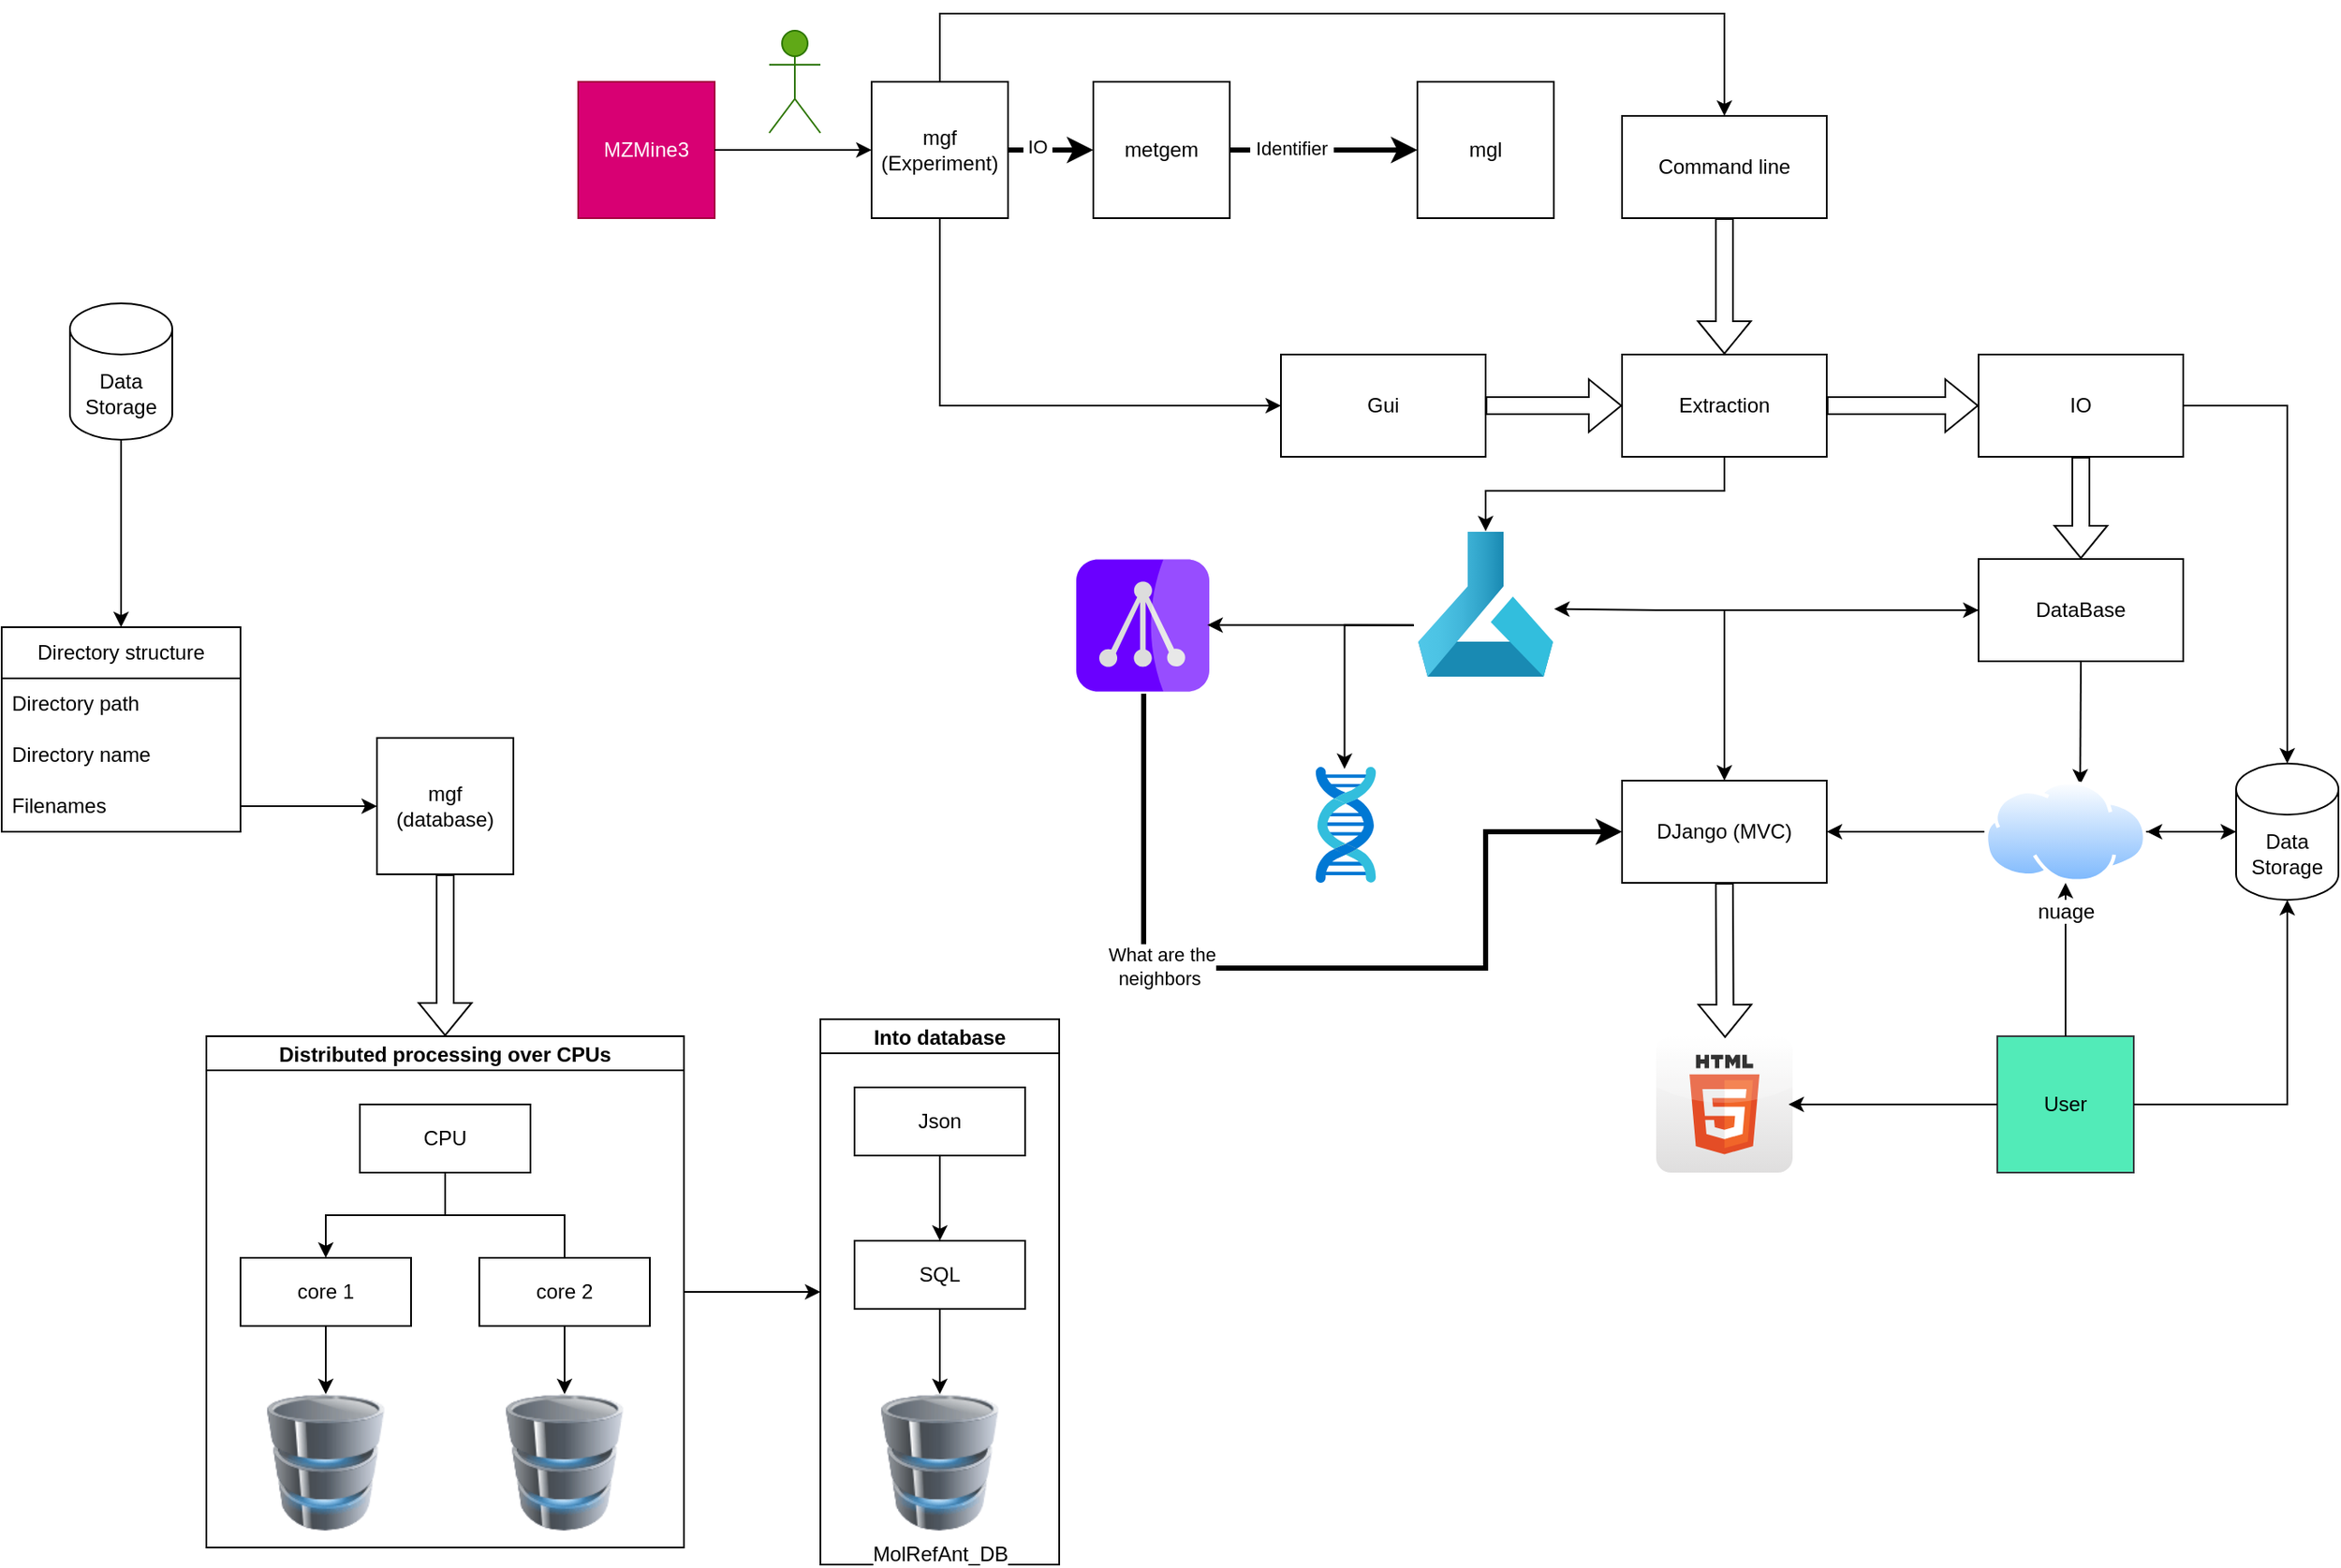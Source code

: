 <mxfile version="20.5.3" type="embed"><diagram id="FKZHlc19pE2KSnj5BncG" name="Page-1"><mxGraphModel dx="2912" dy="1090" grid="1" gridSize="10" guides="1" tooltips="1" connect="1" arrows="1" fold="1" page="1" pageScale="1" pageWidth="850" pageHeight="1100" math="0" shadow="0"><root><mxCell id="0"/><mxCell id="1" parent="0"/><mxCell id="2" value="Gui" style="rounded=0;whiteSpace=wrap;html=1;" parent="1" vertex="1"><mxGeometry x="200" y="280" width="120" height="60" as="geometry"/></mxCell><mxCell id="3" value="Extraction" style="rounded=0;whiteSpace=wrap;html=1;" parent="1" vertex="1"><mxGeometry x="400" y="280" width="120" height="60" as="geometry"/></mxCell><mxCell id="4" value="DataBase" style="rounded=0;whiteSpace=wrap;html=1;" parent="1" vertex="1"><mxGeometry x="609" y="400" width="120" height="60" as="geometry"/></mxCell><mxCell id="5" value="IO" style="rounded=0;whiteSpace=wrap;html=1;" parent="1" vertex="1"><mxGeometry x="609" y="280" width="120" height="60" as="geometry"/></mxCell><mxCell id="6" value="" style="shape=flexArrow;endArrow=classic;html=1;rounded=0;exitX=1;exitY=0.5;exitDx=0;exitDy=0;entryX=0;entryY=0.5;entryDx=0;entryDy=0;" parent="1" source="2" target="3" edge="1"><mxGeometry width="50" height="50" relative="1" as="geometry"><mxPoint x="480" y="440" as="sourcePoint"/><mxPoint x="530" y="390" as="targetPoint"/></mxGeometry></mxCell><mxCell id="7" value="" style="shape=flexArrow;endArrow=classic;html=1;rounded=0;exitX=1;exitY=0.5;exitDx=0;exitDy=0;entryX=0;entryY=0.5;entryDx=0;entryDy=0;" parent="1" source="3" target="5" edge="1"><mxGeometry width="50" height="50" relative="1" as="geometry"><mxPoint x="480" y="440" as="sourcePoint"/><mxPoint x="530" y="390" as="targetPoint"/></mxGeometry></mxCell><mxCell id="8" value="" style="shape=flexArrow;endArrow=classic;html=1;rounded=0;exitX=0.5;exitY=1;exitDx=0;exitDy=0;entryX=0.5;entryY=0;entryDx=0;entryDy=0;" parent="1" source="5" target="4" edge="1"><mxGeometry width="50" height="50" relative="1" as="geometry"><mxPoint x="480" y="440" as="sourcePoint"/><mxPoint x="530" y="390" as="targetPoint"/></mxGeometry></mxCell><mxCell id="9" value="Command line" style="rounded=0;whiteSpace=wrap;html=1;" parent="1" vertex="1"><mxGeometry x="400" y="140" width="120" height="60" as="geometry"/></mxCell><mxCell id="10" value="" style="shape=flexArrow;endArrow=classic;html=1;rounded=0;exitX=0.5;exitY=1;exitDx=0;exitDy=0;entryX=0.5;entryY=0;entryDx=0;entryDy=0;" parent="1" source="9" target="3" edge="1"><mxGeometry width="50" height="50" relative="1" as="geometry"><mxPoint x="480" y="340" as="sourcePoint"/><mxPoint x="530" y="290" as="targetPoint"/></mxGeometry></mxCell><mxCell id="11" value="" style="dashed=0;outlineConnect=0;html=1;align=center;labelPosition=center;verticalLabelPosition=bottom;verticalAlign=top;shape=mxgraph.webicons.html5;gradientColor=#DFDEDE" parent="1" vertex="1"><mxGeometry x="420" y="680" width="80" height="80" as="geometry"/></mxCell><mxCell id="13" value="DJango (MVC)" style="rounded=0;whiteSpace=wrap;html=1;" parent="1" vertex="1"><mxGeometry x="400" y="530" width="120" height="60" as="geometry"/></mxCell><mxCell id="14" value="&lt;font color=&quot;#000000&quot;&gt;User&lt;/font&gt;" style="whiteSpace=wrap;html=1;aspect=fixed;fillColor=#52EBB8;strokeColor=#36393d;" parent="1" vertex="1"><mxGeometry x="620" y="680" width="80" height="80" as="geometry"/></mxCell><mxCell id="16" value="Data&lt;br&gt;Storage" style="shape=cylinder3;whiteSpace=wrap;html=1;boundedLbl=1;backgroundOutline=1;size=15;" parent="1" vertex="1"><mxGeometry x="760" y="520" width="60" height="80" as="geometry"/></mxCell><mxCell id="18" value="" style="edgeStyle=segmentEdgeStyle;endArrow=classic;html=1;rounded=0;fontColor=#000000;exitX=0;exitY=0.5;exitDx=0;exitDy=0;entryX=0.5;entryY=0;entryDx=0;entryDy=0;" parent="1" source="4" target="13" edge="1"><mxGeometry width="50" height="50" relative="1" as="geometry"><mxPoint x="480" y="610" as="sourcePoint"/><mxPoint x="530" y="560" as="targetPoint"/></mxGeometry></mxCell><mxCell id="19" value="" style="edgeStyle=segmentEdgeStyle;endArrow=classic;html=1;rounded=0;fontColor=#000000;exitX=0;exitY=0.5;exitDx=0;exitDy=0;entryX=1;entryY=0.5;entryDx=0;entryDy=0;" parent="1" source="52" target="13" edge="1"><mxGeometry width="50" height="50" relative="1" as="geometry"><mxPoint x="613.2" y="560" as="sourcePoint"/><mxPoint x="550" y="570" as="targetPoint"/><Array as="points"/></mxGeometry></mxCell><mxCell id="20" value="" style="edgeStyle=segmentEdgeStyle;endArrow=classic;html=1;rounded=0;fontColor=#000000;exitX=0;exitY=0.5;exitDx=0;exitDy=0;entryX=0.97;entryY=0.503;entryDx=0;entryDy=0;entryPerimeter=0;" parent="1" source="14" target="11" edge="1"><mxGeometry width="50" height="50" relative="1" as="geometry"><mxPoint x="740" y="660" as="sourcePoint"/><mxPoint x="550" y="720" as="targetPoint"/></mxGeometry></mxCell><mxCell id="21" value="" style="edgeStyle=segmentEdgeStyle;endArrow=classic;html=1;rounded=0;fontColor=#000000;exitX=0.5;exitY=0;exitDx=0;exitDy=0;entryX=0.5;entryY=1;entryDx=0;entryDy=0;" parent="1" source="14" target="52" edge="1"><mxGeometry width="50" height="50" relative="1" as="geometry"><mxPoint x="740" y="660" as="sourcePoint"/><mxPoint x="660" y="592" as="targetPoint"/></mxGeometry></mxCell><mxCell id="22" value="" style="shape=flexArrow;endArrow=classic;html=1;rounded=0;fontColor=#000000;exitX=0.5;exitY=1;exitDx=0;exitDy=0;entryX=0.505;entryY=0.012;entryDx=0;entryDy=0;entryPerimeter=0;" parent="1" source="13" target="11" edge="1"><mxGeometry width="50" height="50" relative="1" as="geometry"><mxPoint x="470" y="630" as="sourcePoint"/><mxPoint x="790" y="610" as="targetPoint"/></mxGeometry></mxCell><mxCell id="23" value="" style="edgeStyle=segmentEdgeStyle;endArrow=classic;html=1;rounded=0;fontColor=#000000;exitX=1;exitY=0.5;exitDx=0;exitDy=0;entryX=0.5;entryY=1;entryDx=0;entryDy=0;entryPerimeter=0;" parent="1" source="14" target="16" edge="1"><mxGeometry width="50" height="50" relative="1" as="geometry"><mxPoint x="740" y="660" as="sourcePoint"/><mxPoint x="790" y="610" as="targetPoint"/></mxGeometry></mxCell><mxCell id="24" value="" style="edgeStyle=segmentEdgeStyle;endArrow=classic;html=1;rounded=0;fontColor=#000000;exitX=0.5;exitY=1;exitDx=0;exitDy=0;entryX=0.59;entryY=0.039;entryDx=0;entryDy=0;entryPerimeter=0;" parent="1" source="4" target="52" edge="1"><mxGeometry width="50" height="50" relative="1" as="geometry"><mxPoint x="740" y="660" as="sourcePoint"/><mxPoint x="669" y="532.0" as="targetPoint"/><Array as="points"/></mxGeometry></mxCell><mxCell id="25" value="" style="edgeStyle=segmentEdgeStyle;endArrow=classic;html=1;rounded=0;fontColor=#000000;exitX=1;exitY=0.5;exitDx=0;exitDy=0;entryX=0.5;entryY=0;entryDx=0;entryDy=0;entryPerimeter=0;" parent="1" source="5" target="16" edge="1"><mxGeometry width="50" height="50" relative="1" as="geometry"><mxPoint x="740" y="660" as="sourcePoint"/><mxPoint x="790" y="460" as="targetPoint"/><Array as="points"><mxPoint x="790" y="310"/></Array></mxGeometry></mxCell><mxCell id="26" value="" style="aspect=fixed;html=1;points=[];align=center;image;fontSize=12;image=img/lib/azure2/ai_machine_learning/Machine_Learning.svg;fontColor=#000000;fillColor=#52EBB8;" parent="1" vertex="1"><mxGeometry x="280" y="384" width="80" height="85" as="geometry"/></mxCell><mxCell id="27" value="" style="edgeStyle=segmentEdgeStyle;endArrow=classic;html=1;rounded=0;fontColor=#000000;exitX=0;exitY=0.5;exitDx=0;exitDy=0;entryX=1.002;entryY=0.533;entryDx=0;entryDy=0;entryPerimeter=0;startArrow=classic;startFill=1;" parent="1" source="4" target="26" edge="1"><mxGeometry width="50" height="50" relative="1" as="geometry"><mxPoint x="830" y="490" as="sourcePoint"/><mxPoint x="400" y="470" as="targetPoint"/><Array as="points"><mxPoint x="420" y="430"/><mxPoint x="360" y="429"/></Array></mxGeometry></mxCell><mxCell id="28" value="" style="edgeStyle=segmentEdgeStyle;endArrow=classic;html=1;rounded=0;fontColor=#000000;exitX=0.5;exitY=1;exitDx=0;exitDy=0;entryX=0.49;entryY=-0.004;entryDx=0;entryDy=0;entryPerimeter=0;" parent="1" source="3" target="26" edge="1"><mxGeometry width="50" height="50" relative="1" as="geometry"><mxPoint x="770" y="500" as="sourcePoint"/><mxPoint x="400" y="410" as="targetPoint"/><Array as="points"><mxPoint x="460" y="360"/><mxPoint x="320" y="360"/><mxPoint x="320" y="384"/></Array></mxGeometry></mxCell><mxCell id="29" value="" style="aspect=fixed;html=1;points=[];align=center;image;fontSize=12;image=img/lib/azure2/ai_machine_learning/Genomics.svg;fontColor=#000000;fillColor=#52EBB8;" parent="1" vertex="1"><mxGeometry x="220" y="522" width="36" height="68" as="geometry"/></mxCell><mxCell id="31" value="" style="edgeStyle=segmentEdgeStyle;endArrow=classic;html=1;rounded=0;fontColor=#000000;exitX=0;exitY=0.5;exitDx=0;exitDy=0;exitPerimeter=0;entryX=0.875;entryY=0.5;entryDx=0;entryDy=0;entryPerimeter=0;" parent="1" source="16" edge="1"><mxGeometry width="50" height="50" relative="1" as="geometry"><mxPoint x="460" y="470" as="sourcePoint"/><mxPoint x="699" y="556" as="targetPoint"/></mxGeometry></mxCell><mxCell id="34" value="mgl" style="whiteSpace=wrap;html=1;aspect=fixed;" parent="1" vertex="1"><mxGeometry x="280" y="120" width="80" height="80" as="geometry"/></mxCell><mxCell id="35" value="metgem" style="whiteSpace=wrap;html=1;aspect=fixed;" parent="1" vertex="1"><mxGeometry x="90" y="120" width="80" height="80" as="geometry"/></mxCell><mxCell id="36" value="" style="edgeStyle=segmentEdgeStyle;endArrow=classic;html=1;rounded=0;strokeWidth=3;exitX=1;exitY=0.5;exitDx=0;exitDy=0;entryX=0;entryY=0.5;entryDx=0;entryDy=0;" parent="1" source="35" target="34" edge="1"><mxGeometry width="50" height="50" relative="1" as="geometry"><mxPoint x="50" y="170" as="sourcePoint"/><mxPoint x="100" y="170" as="targetPoint"/></mxGeometry></mxCell><mxCell id="37" value="&amp;nbsp;Identifier&amp;nbsp;" style="edgeLabel;html=1;align=center;verticalAlign=middle;resizable=0;points=[];" parent="36" vertex="1" connectable="0"><mxGeometry x="-0.343" y="1" relative="1" as="geometry"><mxPoint as="offset"/></mxGeometry></mxCell><mxCell id="38" value="" style="verticalLabelPosition=bottom;sketch=0;aspect=fixed;html=1;verticalAlign=top;strokeColor=#3700CC;align=center;outlineConnect=0;shape=mxgraph.citrix.role_appcontroller;fillColor=#6a00ff;gradientDirection=south;rotation=90;fontColor=#ffffff;" parent="1" vertex="1"><mxGeometry x="80" y="400" width="78" height="78" as="geometry"/></mxCell><mxCell id="39" value="MZMine3" style="whiteSpace=wrap;html=1;aspect=fixed;fillColor=#d80073;fontColor=#ffffff;strokeColor=#A50040;" parent="1" vertex="1"><mxGeometry x="-212" y="120" width="80" height="80" as="geometry"/></mxCell><mxCell id="40" value="Actor" style="shape=umlActor;verticalLabelPosition=bottom;verticalAlign=top;html=1;outlineConnect=0;fillColor=#60a917;fontColor=#ffffff;strokeColor=#2D7600;" parent="1" vertex="1"><mxGeometry x="-100" y="90" width="30" height="60" as="geometry"/></mxCell><mxCell id="41" value="" style="edgeStyle=segmentEdgeStyle;endArrow=classic;html=1;rounded=0;exitX=1;exitY=0.5;exitDx=0;exitDy=0;entryX=0;entryY=0.5;entryDx=0;entryDy=0;" parent="1" source="39" target="42" edge="1"><mxGeometry width="50" height="50" relative="1" as="geometry"><mxPoint x="-220" y="170" as="sourcePoint"/><mxPoint x="-170" y="120" as="targetPoint"/><Array as="points"><mxPoint x="-90" y="160"/><mxPoint x="-90" y="160"/></Array></mxGeometry></mxCell><mxCell id="42" value="mgf&lt;br&gt;(Experiment)" style="whiteSpace=wrap;html=1;aspect=fixed;" parent="1" vertex="1"><mxGeometry x="-40" y="120" width="80" height="80" as="geometry"/></mxCell><mxCell id="43" value="" style="edgeStyle=segmentEdgeStyle;endArrow=classic;html=1;rounded=0;strokeWidth=3;exitX=1;exitY=0.5;exitDx=0;exitDy=0;entryX=0;entryY=0.5;entryDx=0;entryDy=0;" parent="1" source="42" edge="1"><mxGeometry width="50" height="50" relative="1" as="geometry"><mxPoint x="10" y="260" as="sourcePoint"/><mxPoint x="90" y="160" as="targetPoint"/></mxGeometry></mxCell><mxCell id="44" value="&amp;nbsp;IO&amp;nbsp;" style="edgeLabel;html=1;align=center;verticalAlign=middle;resizable=0;points=[];" parent="43" vertex="1" connectable="0"><mxGeometry x="-0.328" y="2" relative="1" as="geometry"><mxPoint as="offset"/></mxGeometry></mxCell><mxCell id="45" value="" style="edgeStyle=segmentEdgeStyle;endArrow=classic;html=1;rounded=0;fontColor=#000000;exitX=0.5;exitY=1;exitDx=0;exitDy=0;entryX=0;entryY=0.5;entryDx=0;entryDy=0;" parent="1" source="42" target="2" edge="1"><mxGeometry width="50" height="50" relative="1" as="geometry"><mxPoint x="20" y="400" as="sourcePoint"/><mxPoint x="70" y="350" as="targetPoint"/><Array as="points"><mxPoint y="310"/></Array></mxGeometry></mxCell><mxCell id="48" value="" style="edgeStyle=segmentEdgeStyle;endArrow=classic;html=1;rounded=0;fontColor=#000000;exitX=-0.027;exitY=0.644;exitDx=0;exitDy=0;exitPerimeter=0;entryX=0.489;entryY=0.014;entryDx=0;entryDy=0;entryPerimeter=0;" parent="1" source="26" target="38" edge="1"><mxGeometry width="50" height="50" relative="1" as="geometry"><mxPoint x="50" y="450" as="sourcePoint"/><mxPoint x="180" y="450" as="targetPoint"/></mxGeometry></mxCell><mxCell id="49" value="" style="edgeStyle=segmentEdgeStyle;endArrow=classic;html=1;rounded=0;fontColor=#000000;exitX=-0.025;exitY=0.645;exitDx=0;exitDy=0;exitPerimeter=0;entryX=0.48;entryY=0.017;entryDx=0;entryDy=0;entryPerimeter=0;" parent="1" source="26" target="29" edge="1"><mxGeometry width="50" height="50" relative="1" as="geometry"><mxPoint x="170" y="520" as="sourcePoint"/><mxPoint x="220" y="470" as="targetPoint"/></mxGeometry></mxCell><mxCell id="50" value="" style="edgeStyle=segmentEdgeStyle;endArrow=classic;html=1;rounded=0;strokeWidth=3;exitX=1.013;exitY=0.493;exitDx=0;exitDy=0;entryX=0;entryY=0.5;entryDx=0;entryDy=0;exitPerimeter=0;" parent="1" source="38" target="13" edge="1"><mxGeometry width="50" height="50" relative="1" as="geometry"><mxPoint x="158.08" y="500" as="sourcePoint"/><mxPoint x="158.002" y="581.702" as="targetPoint"/><Array as="points"><mxPoint x="120" y="640"/><mxPoint x="320" y="640"/><mxPoint x="320" y="560"/></Array></mxGeometry></mxCell><mxCell id="51" value="What are the&lt;br&gt;neighbors&amp;nbsp;" style="edgeLabel;html=1;align=center;verticalAlign=middle;resizable=0;points=[];" parent="50" vertex="1" connectable="0"><mxGeometry x="-0.343" y="1" relative="1" as="geometry"><mxPoint as="offset"/></mxGeometry></mxCell><mxCell id="53" value="" style="edgeStyle=orthogonalEdgeStyle;rounded=0;orthogonalLoop=1;jettySize=auto;html=1;fontColor=#000000;startArrow=classic;startFill=1;exitX=1;exitY=0.5;exitDx=0;exitDy=0;" parent="1" source="52" target="16" edge="1"><mxGeometry relative="1" as="geometry"/></mxCell><mxCell id="52" value="nuage" style="aspect=fixed;perimeter=ellipsePerimeter;html=1;align=center;shadow=0;dashed=0;spacingTop=3;image;image=img/lib/active_directory/internet_cloud.svg;" parent="1" vertex="1"><mxGeometry x="612.38" y="530" width="95.24" height="60" as="geometry"/></mxCell><mxCell id="54" value="" style="edgeStyle=segmentEdgeStyle;endArrow=classic;html=1;rounded=0;fontColor=#000000;exitX=0.5;exitY=0;exitDx=0;exitDy=0;entryX=0.5;entryY=0;entryDx=0;entryDy=0;" parent="1" source="42" target="9" edge="1"><mxGeometry width="50" height="50" relative="1" as="geometry"><mxPoint x="10" y="210" as="sourcePoint"/><mxPoint x="210" y="320" as="targetPoint"/><Array as="points"><mxPoint y="80"/><mxPoint x="460" y="80"/></Array></mxGeometry></mxCell><mxCell id="55" value="mgf&lt;br&gt;(database)" style="whiteSpace=wrap;html=1;aspect=fixed;" parent="1" vertex="1"><mxGeometry x="-330" y="505" width="80" height="80" as="geometry"/></mxCell><mxCell id="58" value="Data&lt;br&gt;Storage" style="shape=cylinder3;whiteSpace=wrap;html=1;boundedLbl=1;backgroundOutline=1;size=15;" parent="1" vertex="1"><mxGeometry x="-510" y="250" width="60" height="80" as="geometry"/></mxCell><mxCell id="60" value="Directory structure" style="swimlane;fontStyle=0;childLayout=stackLayout;horizontal=1;startSize=30;horizontalStack=0;resizeParent=1;resizeParentMax=0;resizeLast=0;collapsible=1;marginBottom=0;whiteSpace=wrap;html=1;" parent="1" vertex="1"><mxGeometry x="-550" y="440" width="140" height="120" as="geometry"/></mxCell><mxCell id="61" value="Directory path" style="text;strokeColor=none;fillColor=none;align=left;verticalAlign=middle;spacingLeft=4;spacingRight=4;overflow=hidden;points=[[0,0.5],[1,0.5]];portConstraint=eastwest;rotatable=0;whiteSpace=wrap;html=1;" parent="60" vertex="1"><mxGeometry y="30" width="140" height="30" as="geometry"/></mxCell><mxCell id="62" value="Directory name" style="text;strokeColor=none;fillColor=none;align=left;verticalAlign=middle;spacingLeft=4;spacingRight=4;overflow=hidden;points=[[0,0.5],[1,0.5]];portConstraint=eastwest;rotatable=0;whiteSpace=wrap;html=1;" parent="60" vertex="1"><mxGeometry y="60" width="140" height="30" as="geometry"/></mxCell><mxCell id="63" value="Filenames" style="text;strokeColor=none;fillColor=none;align=left;verticalAlign=middle;spacingLeft=4;spacingRight=4;overflow=hidden;points=[[0,0.5],[1,0.5]];portConstraint=eastwest;rotatable=0;whiteSpace=wrap;html=1;" parent="60" vertex="1"><mxGeometry y="90" width="140" height="30" as="geometry"/></mxCell><mxCell id="65" value="" style="edgeStyle=segmentEdgeStyle;endArrow=classic;html=1;rounded=0;exitX=0.5;exitY=1;exitDx=0;exitDy=0;exitPerimeter=0;entryX=0.5;entryY=0;entryDx=0;entryDy=0;" parent="1" source="58" target="60" edge="1"><mxGeometry width="50" height="50" relative="1" as="geometry"><mxPoint x="-10" y="600" as="sourcePoint"/><mxPoint x="40" y="550" as="targetPoint"/></mxGeometry></mxCell><mxCell id="66" value="" style="edgeStyle=segmentEdgeStyle;endArrow=classic;html=1;rounded=0;exitX=1;exitY=0.5;exitDx=0;exitDy=0;entryX=0;entryY=0.5;entryDx=0;entryDy=0;" parent="1" source="63" target="55" edge="1"><mxGeometry width="50" height="50" relative="1" as="geometry"><mxPoint x="-10" y="600" as="sourcePoint"/><mxPoint x="40" y="550" as="targetPoint"/><Array as="points"/></mxGeometry></mxCell><mxCell id="106" value="" style="edgeStyle=orthogonalEdgeStyle;rounded=0;orthogonalLoop=1;jettySize=auto;html=1;" parent="1" source="67" target="96" edge="1"><mxGeometry relative="1" as="geometry"/></mxCell><mxCell id="67" value="Distributed processing over CPUs" style="swimlane;startSize=20;horizontal=1;childLayout=treeLayout;horizontalTree=0;resizable=0;containerType=tree;" parent="1" vertex="1"><mxGeometry x="-430" y="680" width="280" height="300" as="geometry"/></mxCell><mxCell id="68" value="CPU" style="whiteSpace=wrap;html=1;" parent="67" vertex="1"><mxGeometry x="90" y="40" width="100" height="40" as="geometry"/></mxCell><mxCell id="69" value="core 1" style="whiteSpace=wrap;html=1;" parent="67" vertex="1"><mxGeometry x="20" y="130" width="100" height="40" as="geometry"/></mxCell><mxCell id="70" value="" style="edgeStyle=elbowEdgeStyle;elbow=vertical;html=1;rounded=0;" parent="67" source="68" target="69" edge="1"><mxGeometry relative="1" as="geometry"/></mxCell><mxCell id="81" value="core 2" style="whiteSpace=wrap;html=1;" parent="67" vertex="1"><mxGeometry x="160" y="130" width="100" height="40" as="geometry"/></mxCell><mxCell id="82" value="" style="edgeStyle=elbowEdgeStyle;elbow=vertical;html=1;rounded=0;endArrow=none;" parent="67" source="68" target="81" edge="1"><mxGeometry relative="1" as="geometry"><mxPoint x="-290" y="830" as="sourcePoint"/><mxPoint x="-220" y="880" as="targetPoint"/></mxGeometry></mxCell><mxCell id="110" value="" style="image;html=1;image=img/lib/clip_art/computers/Database_128x128.png" parent="67" vertex="1"><mxGeometry x="170" y="210" width="80" height="80" as="geometry"/></mxCell><mxCell id="111" value="" style="image;html=1;image=img/lib/clip_art/computers/Database_128x128.png" parent="67" vertex="1"><mxGeometry x="30" y="210" width="80" height="80" as="geometry"/></mxCell><mxCell id="112" value="" style="edgeStyle=elbowEdgeStyle;elbow=vertical;html=1;rounded=0;entryX=0.5;entryY=0;entryDx=0;entryDy=0;exitX=0.5;exitY=1;exitDx=0;exitDy=0;" parent="67" source="69" target="111" edge="1"><mxGeometry relative="1" as="geometry"><mxPoint x="150" y="90" as="sourcePoint"/><mxPoint x="80" y="140" as="targetPoint"/></mxGeometry></mxCell><mxCell id="113" value="" style="edgeStyle=elbowEdgeStyle;elbow=vertical;html=1;rounded=0;entryX=0.5;entryY=0;entryDx=0;entryDy=0;exitX=0.5;exitY=1;exitDx=0;exitDy=0;" parent="67" source="81" target="110" edge="1"><mxGeometry relative="1" as="geometry"><mxPoint x="80" y="180" as="sourcePoint"/><mxPoint x="80" y="230" as="targetPoint"/></mxGeometry></mxCell><mxCell id="73" value="" style="shape=flexArrow;endArrow=classic;html=1;rounded=0;exitX=0.5;exitY=1;exitDx=0;exitDy=0;entryX=0.5;entryY=0;entryDx=0;entryDy=0;" parent="1" source="55" target="67" edge="1"><mxGeometry width="50" height="50" relative="1" as="geometry"><mxPoint x="-10" y="600" as="sourcePoint"/><mxPoint x="40" y="550" as="targetPoint"/></mxGeometry></mxCell><mxCell id="96" value="Into database" style="swimlane;startSize=20;horizontal=1;childLayout=treeLayout;horizontalTree=0;resizable=0;containerType=tree;" parent="1" vertex="1"><mxGeometry x="-70" y="670" width="140" height="320" as="geometry"/></mxCell><mxCell id="97" value="Json" style="whiteSpace=wrap;html=1;" parent="96" vertex="1"><mxGeometry x="20" y="40" width="100" height="40" as="geometry"/></mxCell><mxCell id="102" value="SQL" style="whiteSpace=wrap;html=1;" parent="96" vertex="1"><mxGeometry x="20" y="130" width="100" height="40" as="geometry"/></mxCell><mxCell id="103" value="" style="edgeStyle=elbowEdgeStyle;elbow=vertical;html=1;rounded=0;endArrow=classic;startArrow=none;startFill=0;endFill=1;" parent="96" source="97" target="102" edge="1"><mxGeometry relative="1" as="geometry"><mxPoint x="-360" y="830" as="sourcePoint"/><mxPoint x="-290" y="880" as="targetPoint"/></mxGeometry></mxCell><mxCell id="107" value="MolRefAnt_DB" style="image;html=1;image=img/lib/clip_art/computers/Database_128x128.png" parent="96" vertex="1"><mxGeometry x="30" y="220" width="80" height="80" as="geometry"/></mxCell><mxCell id="114" value="" style="edgeStyle=elbowEdgeStyle;elbow=vertical;html=1;rounded=0;entryX=0.5;entryY=0;entryDx=0;entryDy=0;exitX=0.5;exitY=1;exitDx=0;exitDy=0;" parent="96" source="102" target="107" edge="1"><mxGeometry relative="1" as="geometry"><mxPoint x="-210" y="200" as="sourcePoint"/><mxPoint x="-210" y="240" as="targetPoint"/></mxGeometry></mxCell></root></mxGraphModel></diagram></mxfile>
